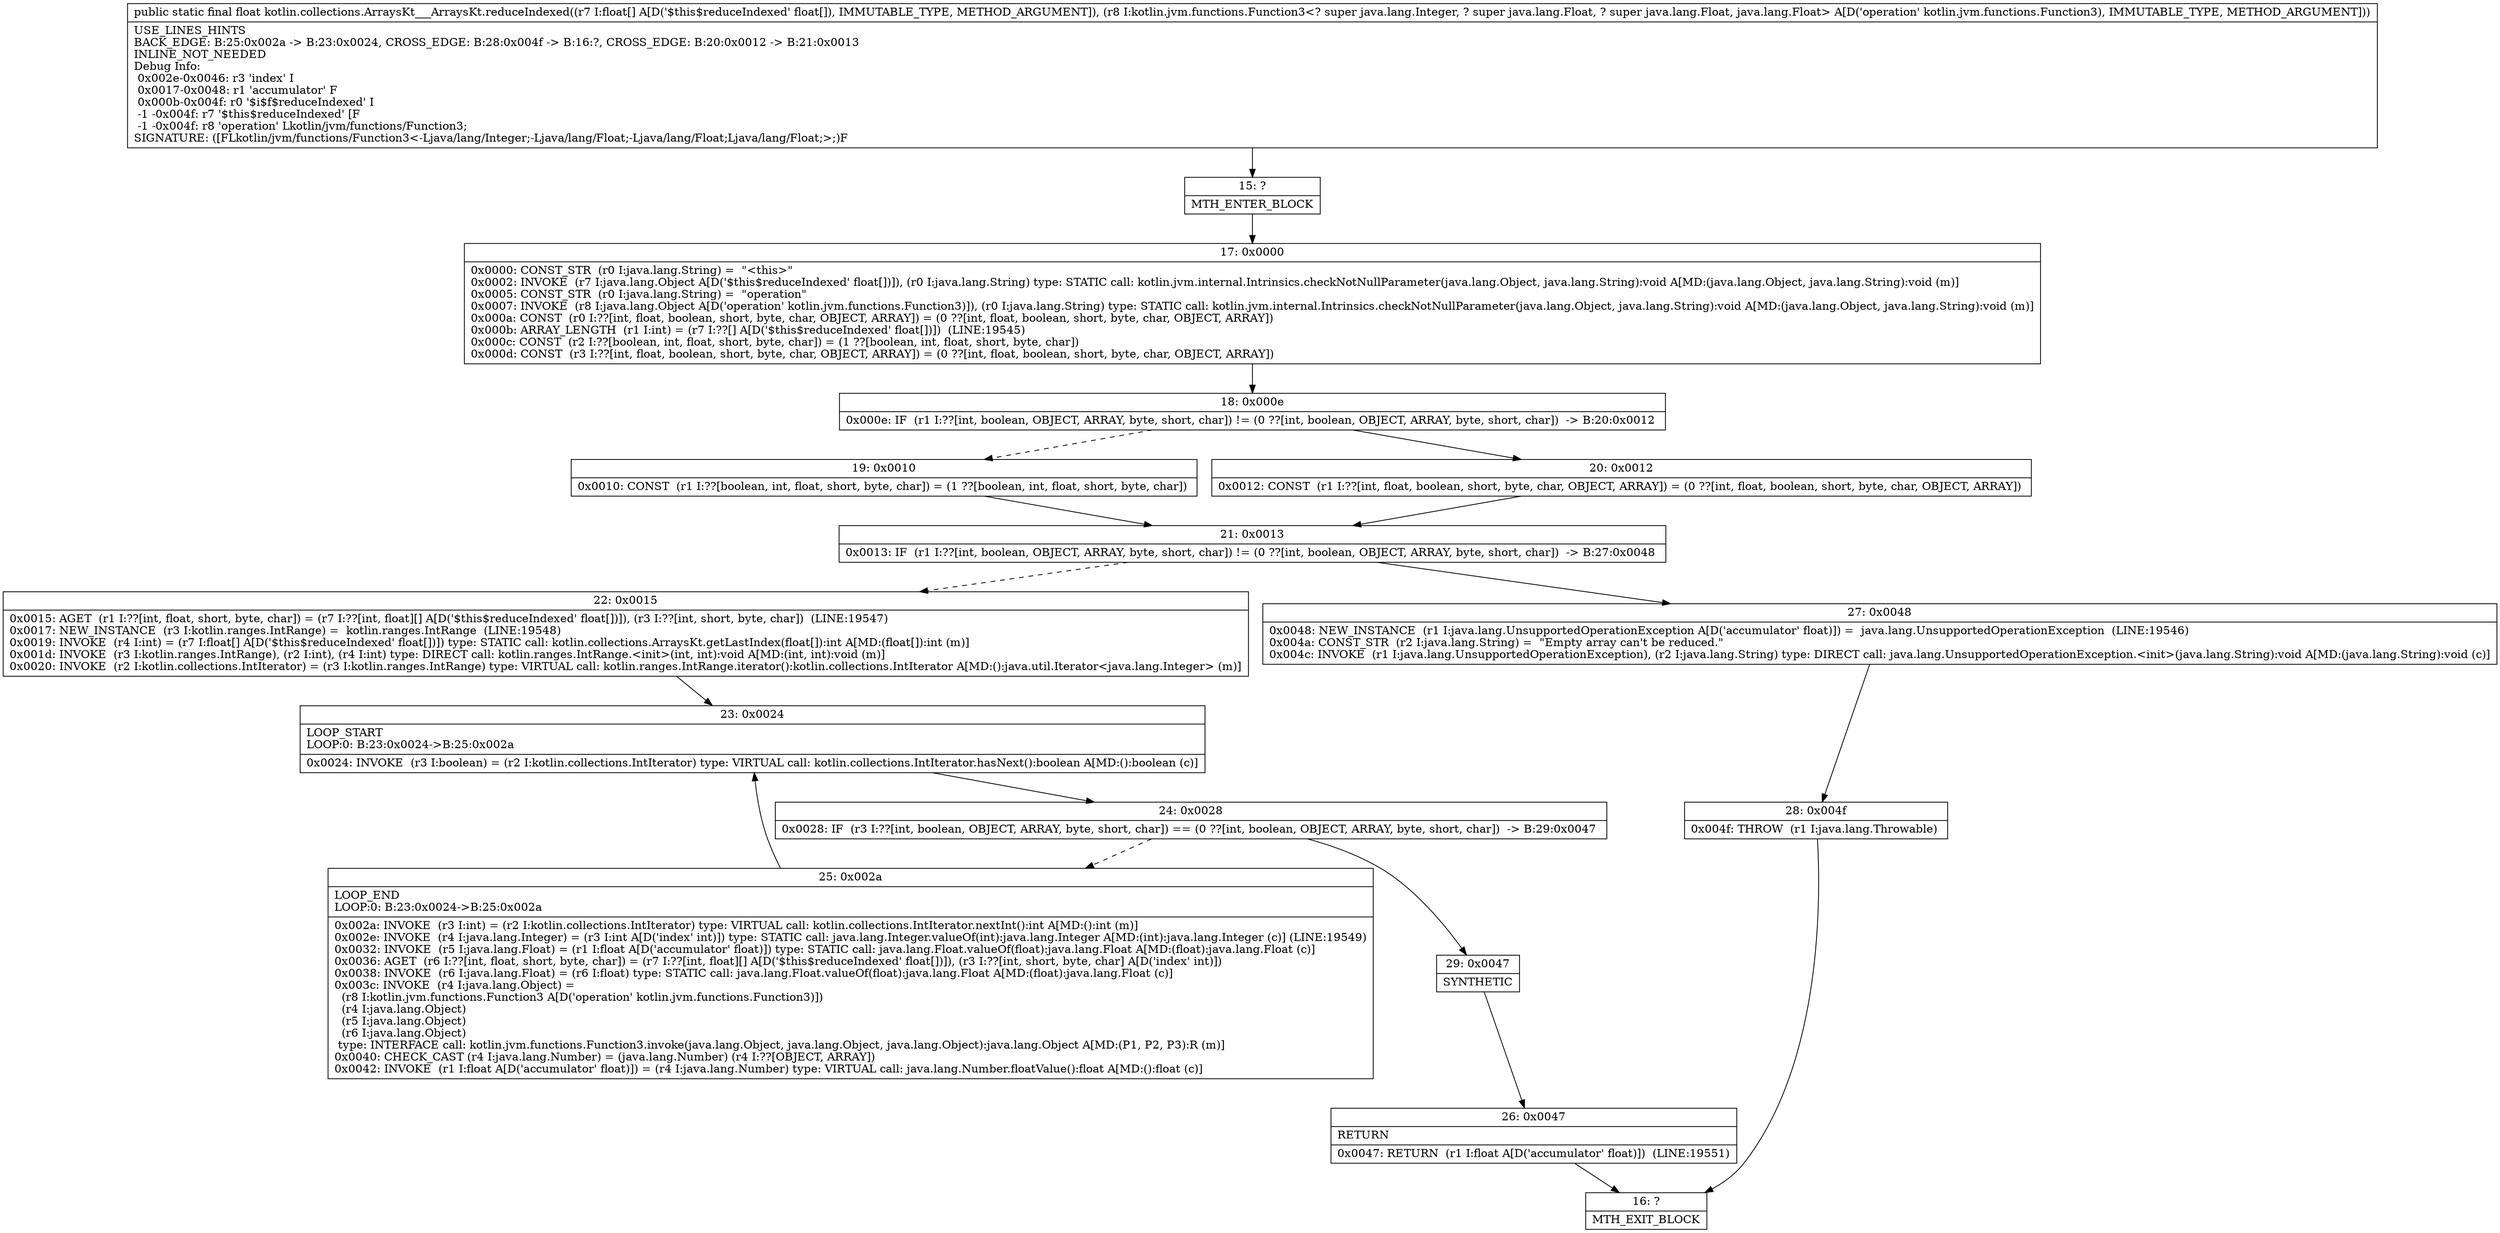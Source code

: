 digraph "CFG forkotlin.collections.ArraysKt___ArraysKt.reduceIndexed([FLkotlin\/jvm\/functions\/Function3;)F" {
Node_15 [shape=record,label="{15\:\ ?|MTH_ENTER_BLOCK\l}"];
Node_17 [shape=record,label="{17\:\ 0x0000|0x0000: CONST_STR  (r0 I:java.lang.String) =  \"\<this\>\" \l0x0002: INVOKE  (r7 I:java.lang.Object A[D('$this$reduceIndexed' float[])]), (r0 I:java.lang.String) type: STATIC call: kotlin.jvm.internal.Intrinsics.checkNotNullParameter(java.lang.Object, java.lang.String):void A[MD:(java.lang.Object, java.lang.String):void (m)]\l0x0005: CONST_STR  (r0 I:java.lang.String) =  \"operation\" \l0x0007: INVOKE  (r8 I:java.lang.Object A[D('operation' kotlin.jvm.functions.Function3)]), (r0 I:java.lang.String) type: STATIC call: kotlin.jvm.internal.Intrinsics.checkNotNullParameter(java.lang.Object, java.lang.String):void A[MD:(java.lang.Object, java.lang.String):void (m)]\l0x000a: CONST  (r0 I:??[int, float, boolean, short, byte, char, OBJECT, ARRAY]) = (0 ??[int, float, boolean, short, byte, char, OBJECT, ARRAY]) \l0x000b: ARRAY_LENGTH  (r1 I:int) = (r7 I:??[] A[D('$this$reduceIndexed' float[])])  (LINE:19545)\l0x000c: CONST  (r2 I:??[boolean, int, float, short, byte, char]) = (1 ??[boolean, int, float, short, byte, char]) \l0x000d: CONST  (r3 I:??[int, float, boolean, short, byte, char, OBJECT, ARRAY]) = (0 ??[int, float, boolean, short, byte, char, OBJECT, ARRAY]) \l}"];
Node_18 [shape=record,label="{18\:\ 0x000e|0x000e: IF  (r1 I:??[int, boolean, OBJECT, ARRAY, byte, short, char]) != (0 ??[int, boolean, OBJECT, ARRAY, byte, short, char])  \-\> B:20:0x0012 \l}"];
Node_19 [shape=record,label="{19\:\ 0x0010|0x0010: CONST  (r1 I:??[boolean, int, float, short, byte, char]) = (1 ??[boolean, int, float, short, byte, char]) \l}"];
Node_21 [shape=record,label="{21\:\ 0x0013|0x0013: IF  (r1 I:??[int, boolean, OBJECT, ARRAY, byte, short, char]) != (0 ??[int, boolean, OBJECT, ARRAY, byte, short, char])  \-\> B:27:0x0048 \l}"];
Node_22 [shape=record,label="{22\:\ 0x0015|0x0015: AGET  (r1 I:??[int, float, short, byte, char]) = (r7 I:??[int, float][] A[D('$this$reduceIndexed' float[])]), (r3 I:??[int, short, byte, char])  (LINE:19547)\l0x0017: NEW_INSTANCE  (r3 I:kotlin.ranges.IntRange) =  kotlin.ranges.IntRange  (LINE:19548)\l0x0019: INVOKE  (r4 I:int) = (r7 I:float[] A[D('$this$reduceIndexed' float[])]) type: STATIC call: kotlin.collections.ArraysKt.getLastIndex(float[]):int A[MD:(float[]):int (m)]\l0x001d: INVOKE  (r3 I:kotlin.ranges.IntRange), (r2 I:int), (r4 I:int) type: DIRECT call: kotlin.ranges.IntRange.\<init\>(int, int):void A[MD:(int, int):void (m)]\l0x0020: INVOKE  (r2 I:kotlin.collections.IntIterator) = (r3 I:kotlin.ranges.IntRange) type: VIRTUAL call: kotlin.ranges.IntRange.iterator():kotlin.collections.IntIterator A[MD:():java.util.Iterator\<java.lang.Integer\> (m)]\l}"];
Node_23 [shape=record,label="{23\:\ 0x0024|LOOP_START\lLOOP:0: B:23:0x0024\-\>B:25:0x002a\l|0x0024: INVOKE  (r3 I:boolean) = (r2 I:kotlin.collections.IntIterator) type: VIRTUAL call: kotlin.collections.IntIterator.hasNext():boolean A[MD:():boolean (c)]\l}"];
Node_24 [shape=record,label="{24\:\ 0x0028|0x0028: IF  (r3 I:??[int, boolean, OBJECT, ARRAY, byte, short, char]) == (0 ??[int, boolean, OBJECT, ARRAY, byte, short, char])  \-\> B:29:0x0047 \l}"];
Node_25 [shape=record,label="{25\:\ 0x002a|LOOP_END\lLOOP:0: B:23:0x0024\-\>B:25:0x002a\l|0x002a: INVOKE  (r3 I:int) = (r2 I:kotlin.collections.IntIterator) type: VIRTUAL call: kotlin.collections.IntIterator.nextInt():int A[MD:():int (m)]\l0x002e: INVOKE  (r4 I:java.lang.Integer) = (r3 I:int A[D('index' int)]) type: STATIC call: java.lang.Integer.valueOf(int):java.lang.Integer A[MD:(int):java.lang.Integer (c)] (LINE:19549)\l0x0032: INVOKE  (r5 I:java.lang.Float) = (r1 I:float A[D('accumulator' float)]) type: STATIC call: java.lang.Float.valueOf(float):java.lang.Float A[MD:(float):java.lang.Float (c)]\l0x0036: AGET  (r6 I:??[int, float, short, byte, char]) = (r7 I:??[int, float][] A[D('$this$reduceIndexed' float[])]), (r3 I:??[int, short, byte, char] A[D('index' int)]) \l0x0038: INVOKE  (r6 I:java.lang.Float) = (r6 I:float) type: STATIC call: java.lang.Float.valueOf(float):java.lang.Float A[MD:(float):java.lang.Float (c)]\l0x003c: INVOKE  (r4 I:java.lang.Object) = \l  (r8 I:kotlin.jvm.functions.Function3 A[D('operation' kotlin.jvm.functions.Function3)])\l  (r4 I:java.lang.Object)\l  (r5 I:java.lang.Object)\l  (r6 I:java.lang.Object)\l type: INTERFACE call: kotlin.jvm.functions.Function3.invoke(java.lang.Object, java.lang.Object, java.lang.Object):java.lang.Object A[MD:(P1, P2, P3):R (m)]\l0x0040: CHECK_CAST (r4 I:java.lang.Number) = (java.lang.Number) (r4 I:??[OBJECT, ARRAY]) \l0x0042: INVOKE  (r1 I:float A[D('accumulator' float)]) = (r4 I:java.lang.Number) type: VIRTUAL call: java.lang.Number.floatValue():float A[MD:():float (c)]\l}"];
Node_29 [shape=record,label="{29\:\ 0x0047|SYNTHETIC\l}"];
Node_26 [shape=record,label="{26\:\ 0x0047|RETURN\l|0x0047: RETURN  (r1 I:float A[D('accumulator' float)])  (LINE:19551)\l}"];
Node_16 [shape=record,label="{16\:\ ?|MTH_EXIT_BLOCK\l}"];
Node_27 [shape=record,label="{27\:\ 0x0048|0x0048: NEW_INSTANCE  (r1 I:java.lang.UnsupportedOperationException A[D('accumulator' float)]) =  java.lang.UnsupportedOperationException  (LINE:19546)\l0x004a: CONST_STR  (r2 I:java.lang.String) =  \"Empty array can't be reduced.\" \l0x004c: INVOKE  (r1 I:java.lang.UnsupportedOperationException), (r2 I:java.lang.String) type: DIRECT call: java.lang.UnsupportedOperationException.\<init\>(java.lang.String):void A[MD:(java.lang.String):void (c)]\l}"];
Node_28 [shape=record,label="{28\:\ 0x004f|0x004f: THROW  (r1 I:java.lang.Throwable) \l}"];
Node_20 [shape=record,label="{20\:\ 0x0012|0x0012: CONST  (r1 I:??[int, float, boolean, short, byte, char, OBJECT, ARRAY]) = (0 ??[int, float, boolean, short, byte, char, OBJECT, ARRAY]) \l}"];
MethodNode[shape=record,label="{public static final float kotlin.collections.ArraysKt___ArraysKt.reduceIndexed((r7 I:float[] A[D('$this$reduceIndexed' float[]), IMMUTABLE_TYPE, METHOD_ARGUMENT]), (r8 I:kotlin.jvm.functions.Function3\<? super java.lang.Integer, ? super java.lang.Float, ? super java.lang.Float, java.lang.Float\> A[D('operation' kotlin.jvm.functions.Function3), IMMUTABLE_TYPE, METHOD_ARGUMENT]))  | USE_LINES_HINTS\lBACK_EDGE: B:25:0x002a \-\> B:23:0x0024, CROSS_EDGE: B:28:0x004f \-\> B:16:?, CROSS_EDGE: B:20:0x0012 \-\> B:21:0x0013\lINLINE_NOT_NEEDED\lDebug Info:\l  0x002e\-0x0046: r3 'index' I\l  0x0017\-0x0048: r1 'accumulator' F\l  0x000b\-0x004f: r0 '$i$f$reduceIndexed' I\l  \-1 \-0x004f: r7 '$this$reduceIndexed' [F\l  \-1 \-0x004f: r8 'operation' Lkotlin\/jvm\/functions\/Function3;\lSIGNATURE: ([FLkotlin\/jvm\/functions\/Function3\<\-Ljava\/lang\/Integer;\-Ljava\/lang\/Float;\-Ljava\/lang\/Float;Ljava\/lang\/Float;\>;)F\l}"];
MethodNode -> Node_15;Node_15 -> Node_17;
Node_17 -> Node_18;
Node_18 -> Node_19[style=dashed];
Node_18 -> Node_20;
Node_19 -> Node_21;
Node_21 -> Node_22[style=dashed];
Node_21 -> Node_27;
Node_22 -> Node_23;
Node_23 -> Node_24;
Node_24 -> Node_25[style=dashed];
Node_24 -> Node_29;
Node_25 -> Node_23;
Node_29 -> Node_26;
Node_26 -> Node_16;
Node_27 -> Node_28;
Node_28 -> Node_16;
Node_20 -> Node_21;
}

